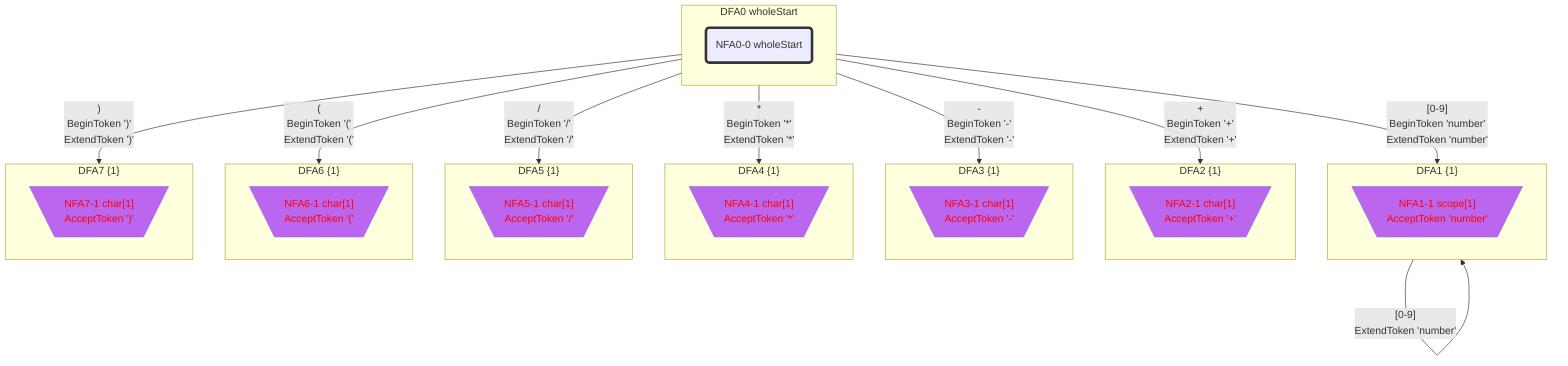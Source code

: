 flowchart
classDef c0001 color:#FF0000;
classDef c0010 stroke-dasharray: 10 10;
classDef c0011 stroke-dasharray: 10 10,color:#FF0000;
classDef c0100 fill:#BB66EE;
classDef c0101 fill:#BB66EE,color:#FF0000;
classDef c0110 fill:#BB66EE,stroke-dasharray: 10 10;
classDef c0111 fill:#BB66EE,stroke-dasharray: 10 10,color:#FF0000;
classDef c1000 stroke:#333,stroke-width:4px;
classDef c1001 stroke:#333,stroke-width:4px,color:#FF0000;
classDef c1010 stroke:#333,stroke-width:4px,stroke-dasharray: 10 10;
classDef c1011 stroke:#333,stroke-width:4px,stroke-dasharray: 10 10,color:#FF0000;
classDef c1100 stroke:#333,stroke-width:4px,fill:#BB66EE;
classDef c1101 stroke:#333,stroke-width:4px,fill:#BB66EE,color:#FF0000;
classDef c1110 stroke:#333,stroke-width:4px,fill:#BB66EE,stroke-dasharray: 10 10;
classDef c1111 stroke:#333,stroke-width:4px,fill:#BB66EE,stroke-dasharray: 10 10,color:#FF0000;
subgraph DFA0_1371898302["DFA0 wholeStart"]
NFA0_0_27773061_0("NFA0-0 wholeStart")
class NFA0_0_27773061_0 c1000;
end
class DFA0_1371898302 c1000;
subgraph DFA1_736285203["DFA1 {1}"]
NFA1_1_47825138_1[\"NFA1-1 scope[1]
AcceptToken 'number'"/]
class NFA1_1_47825138_1 c0101;
end
class DFA1_736285203 c0101;
subgraph DFA2_24116860["DFA2 {1}"]
NFA2_1_48630964_2[\"NFA2-1 char[1]
AcceptToken '+'"/]
class NFA2_1_48630964_2 c0101;
end
class DFA2_24116860 c0101;
subgraph DFA3_1215392932["DFA3 {1}"]
NFA3_1_35025494_3[\"NFA3-1 char[1]
AcceptToken '-'"/]
class NFA3_1_35025494_3 c0101;
end
class DFA3_1215392932 c0101;
subgraph DFA4_-740876899["DFA4 {1}"]
NFA4_1_46793998_4[\"NFA4-1 char[1]
AcceptToken '*'"/]
class NFA4_1_46793998_4 c0101;
end
class DFA4_-740876899 c0101;
subgraph DFA5_-2132989191["DFA5 {1}"]
NFA5_1_18492804_5[\"NFA5-1 char[1]
AcceptToken '/'"/]
class NFA5_1_18492804_5 c0101;
end
class DFA5_-2132989191 c0101;
subgraph DFA6_-489194620["DFA6 {1}"]
NFA6_1_32217513_6[\"NFA6-1 char[1]
AcceptToken '('"/]
class NFA6_1_32217513_6 c0101;
end
class DFA6_-489194620 c0101;
subgraph DFA7_431494236["DFA7 {1}"]
NFA7_1_21522166_7[\"NFA7-1 char[1]
AcceptToken ')'"/]
class NFA7_1_21522166_7 c0101;
end
class DFA7_431494236 c0101;
DFA0_1371898302 -->|"[0-9]
BeginToken 'number'
ExtendToken 'number'"|DFA1_736285203
DFA0_1371898302 -->|"+
BeginToken '+'
ExtendToken '+'"|DFA2_24116860
DFA0_1371898302 -->|"-
BeginToken '-'
ExtendToken '-'"|DFA3_1215392932
DFA0_1371898302 -->|"*
BeginToken '*'
ExtendToken '*'"|DFA4_-740876899
DFA0_1371898302 -->|"/
BeginToken '/'
ExtendToken '/'"|DFA5_-2132989191
DFA0_1371898302 -->|"(
BeginToken '('
ExtendToken '('"|DFA6_-489194620
DFA0_1371898302 -->|")
BeginToken ')'
ExtendToken ')'"|DFA7_431494236
DFA1_736285203 -->|"[0-9]
ExtendToken 'number'"|DFA1_736285203